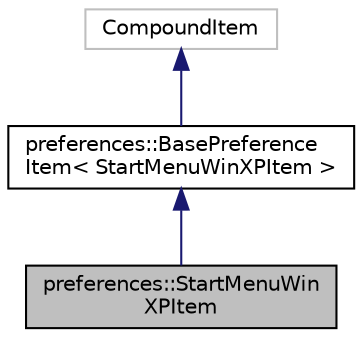 digraph "preferences::StartMenuWinXPItem"
{
 // LATEX_PDF_SIZE
  edge [fontname="Helvetica",fontsize="10",labelfontname="Helvetica",labelfontsize="10"];
  node [fontname="Helvetica",fontsize="10",shape=record];
  Node1 [label="preferences::StartMenuWin\lXPItem",height=0.2,width=0.4,color="black", fillcolor="grey75", style="filled", fontcolor="black",tooltip="Drives item representation for editor."];
  Node2 -> Node1 [dir="back",color="midnightblue",fontsize="10",style="solid",fontname="Helvetica"];
  Node2 [label="preferences::BasePreference\lItem\< StartMenuWinXPItem \>",height=0.2,width=0.4,color="black", fillcolor="white", style="filled",URL="$classpreferences_1_1_base_preference_item.html",tooltip=" "];
  Node3 -> Node2 [dir="back",color="midnightblue",fontsize="10",style="solid",fontname="Helvetica"];
  Node3 [label="CompoundItem",height=0.2,width=0.4,color="grey75", fillcolor="white", style="filled",tooltip=" "];
}
